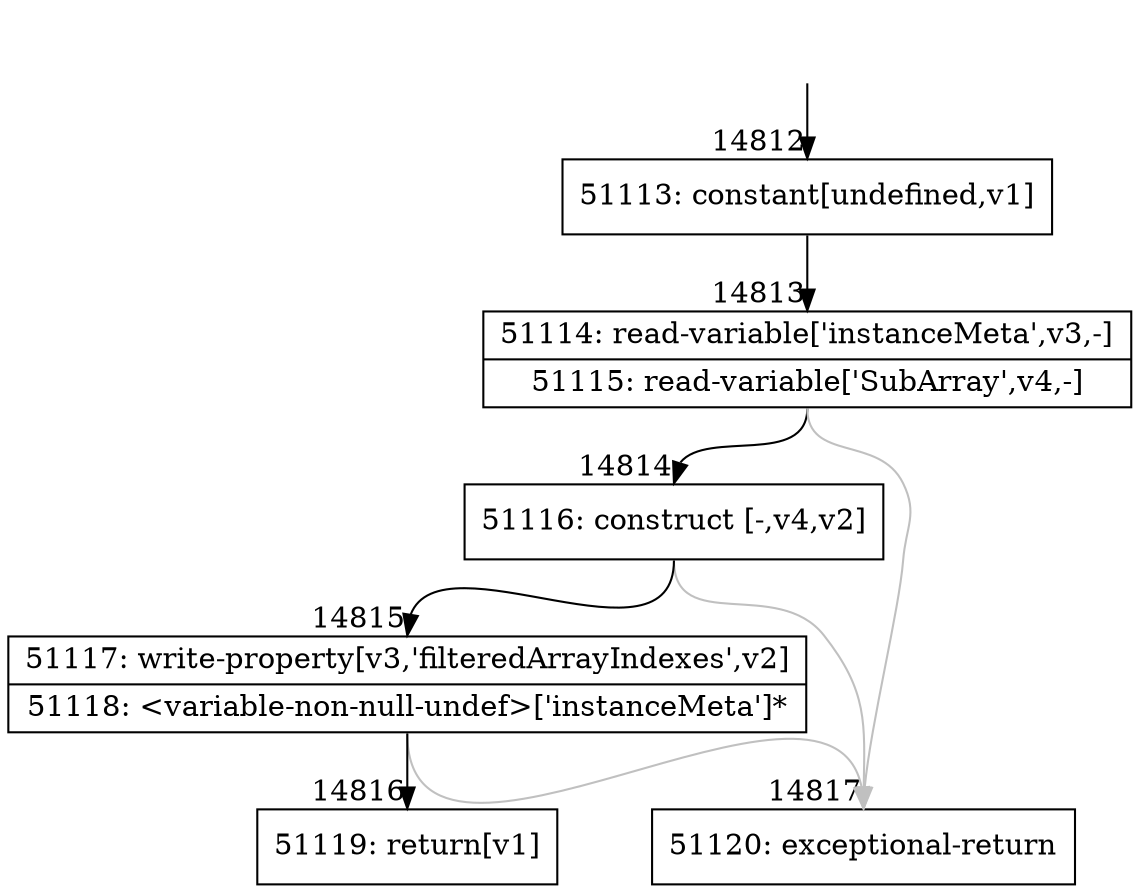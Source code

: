 digraph {
rankdir="TD"
BB_entry1246[shape=none,label=""];
BB_entry1246 -> BB14812 [tailport=s, headport=n, headlabel="    14812"]
BB14812 [shape=record label="{51113: constant[undefined,v1]}" ] 
BB14812 -> BB14813 [tailport=s, headport=n, headlabel="      14813"]
BB14813 [shape=record label="{51114: read-variable['instanceMeta',v3,-]|51115: read-variable['SubArray',v4,-]}" ] 
BB14813 -> BB14814 [tailport=s, headport=n, headlabel="      14814"]
BB14813 -> BB14817 [tailport=s, headport=n, color=gray, headlabel="      14817"]
BB14814 [shape=record label="{51116: construct [-,v4,v2]}" ] 
BB14814 -> BB14815 [tailport=s, headport=n, headlabel="      14815"]
BB14814 -> BB14817 [tailport=s, headport=n, color=gray]
BB14815 [shape=record label="{51117: write-property[v3,'filteredArrayIndexes',v2]|51118: \<variable-non-null-undef\>['instanceMeta']*}" ] 
BB14815 -> BB14816 [tailport=s, headport=n, headlabel="      14816"]
BB14815 -> BB14817 [tailport=s, headport=n, color=gray]
BB14816 [shape=record label="{51119: return[v1]}" ] 
BB14817 [shape=record label="{51120: exceptional-return}" ] 
//#$~ 27312
}
